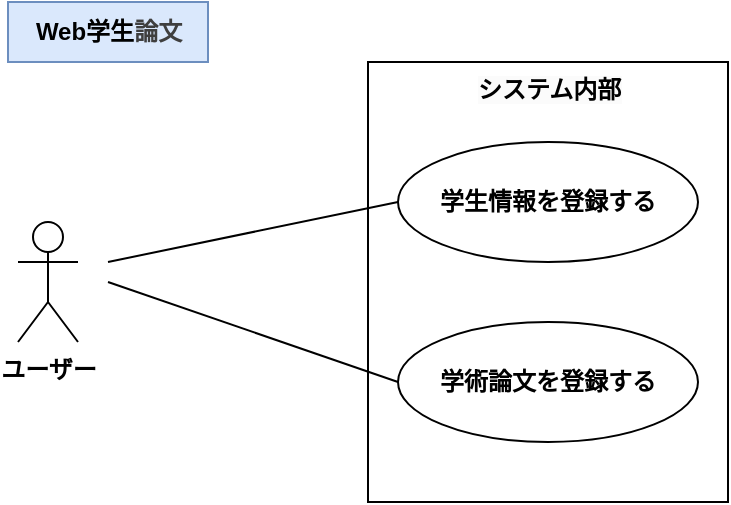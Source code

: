 <mxfile>
    <diagram id="EmvxCC94ZWubHVaivbO0" name="ページ1">
        <mxGraphModel dx="1025" dy="767" grid="1" gridSize="10" guides="1" tooltips="1" connect="1" arrows="1" fold="1" page="1" pageScale="1" pageWidth="1169" pageHeight="827" math="0" shadow="0">
            <root>
                <mxCell id="0"/>
                <mxCell id="1" parent="0"/>
                <mxCell id="2" value="Web学生&lt;span style=&quot;color: rgb(63, 63, 63); background-color: transparent;&quot;&gt;論文&lt;/span&gt;" style="text;html=1;align=center;verticalAlign=middle;resizable=0;points=[];autosize=1;strokeColor=#6c8ebf;fillColor=#dae8fc;fontStyle=1" parent="1" vertex="1">
                    <mxGeometry x="80" y="40" width="100" height="30" as="geometry"/>
                </mxCell>
                <mxCell id="3" value="&lt;b&gt;ユーザー&lt;/b&gt;" style="shape=umlActor;verticalLabelPosition=bottom;verticalAlign=top;html=1;" parent="1" vertex="1">
                    <mxGeometry x="85" y="150" width="30" height="60" as="geometry"/>
                </mxCell>
                <mxCell id="5" value="" style="whiteSpace=wrap;html=1;align=center;" parent="1" vertex="1">
                    <mxGeometry x="260" y="70" width="180" height="220" as="geometry"/>
                </mxCell>
                <mxCell id="6" value="&lt;span style=&quot;color: rgb(0, 0, 0); font-family: Helvetica; font-size: 12px; font-style: normal; font-variant-ligatures: normal; font-variant-caps: normal; letter-spacing: normal; orphans: 2; text-align: center; text-indent: 0px; text-transform: none; widows: 2; word-spacing: 0px; -webkit-text-stroke-width: 0px; white-space: normal; background-color: rgb(251, 251, 251); text-decoration-thickness: initial; text-decoration-style: initial; text-decoration-color: initial; float: none; display: inline !important;&quot;&gt;システム内部&lt;/span&gt;" style="text;whiteSpace=wrap;html=1;fontStyle=1" parent="1" vertex="1">
                    <mxGeometry x="312.5" y="70" width="75" height="40" as="geometry"/>
                </mxCell>
                <mxCell id="7" value="学生情報を登録する" style="ellipse;whiteSpace=wrap;html=1;fontStyle=1" parent="1" vertex="1">
                    <mxGeometry x="275" y="110" width="150" height="60" as="geometry"/>
                </mxCell>
                <mxCell id="10" value="学術論文を登録する" style="ellipse;whiteSpace=wrap;html=1;fontStyle=1" parent="1" vertex="1">
                    <mxGeometry x="275" y="200" width="150" height="60" as="geometry"/>
                </mxCell>
                <mxCell id="12" style="edgeStyle=none;html=1;entryX=0;entryY=0.5;entryDx=0;entryDy=0;endArrow=none;endFill=0;" parent="1" target="7" edge="1">
                    <mxGeometry relative="1" as="geometry">
                        <mxPoint x="130" y="170" as="sourcePoint"/>
                    </mxGeometry>
                </mxCell>
                <mxCell id="13" style="edgeStyle=none;html=1;entryX=0;entryY=0.5;entryDx=0;entryDy=0;endArrow=none;endFill=0;" parent="1" target="10" edge="1">
                    <mxGeometry relative="1" as="geometry">
                        <mxPoint x="130" y="180" as="sourcePoint"/>
                        <mxPoint x="285" y="150" as="targetPoint"/>
                    </mxGeometry>
                </mxCell>
            </root>
        </mxGraphModel>
    </diagram>
</mxfile>